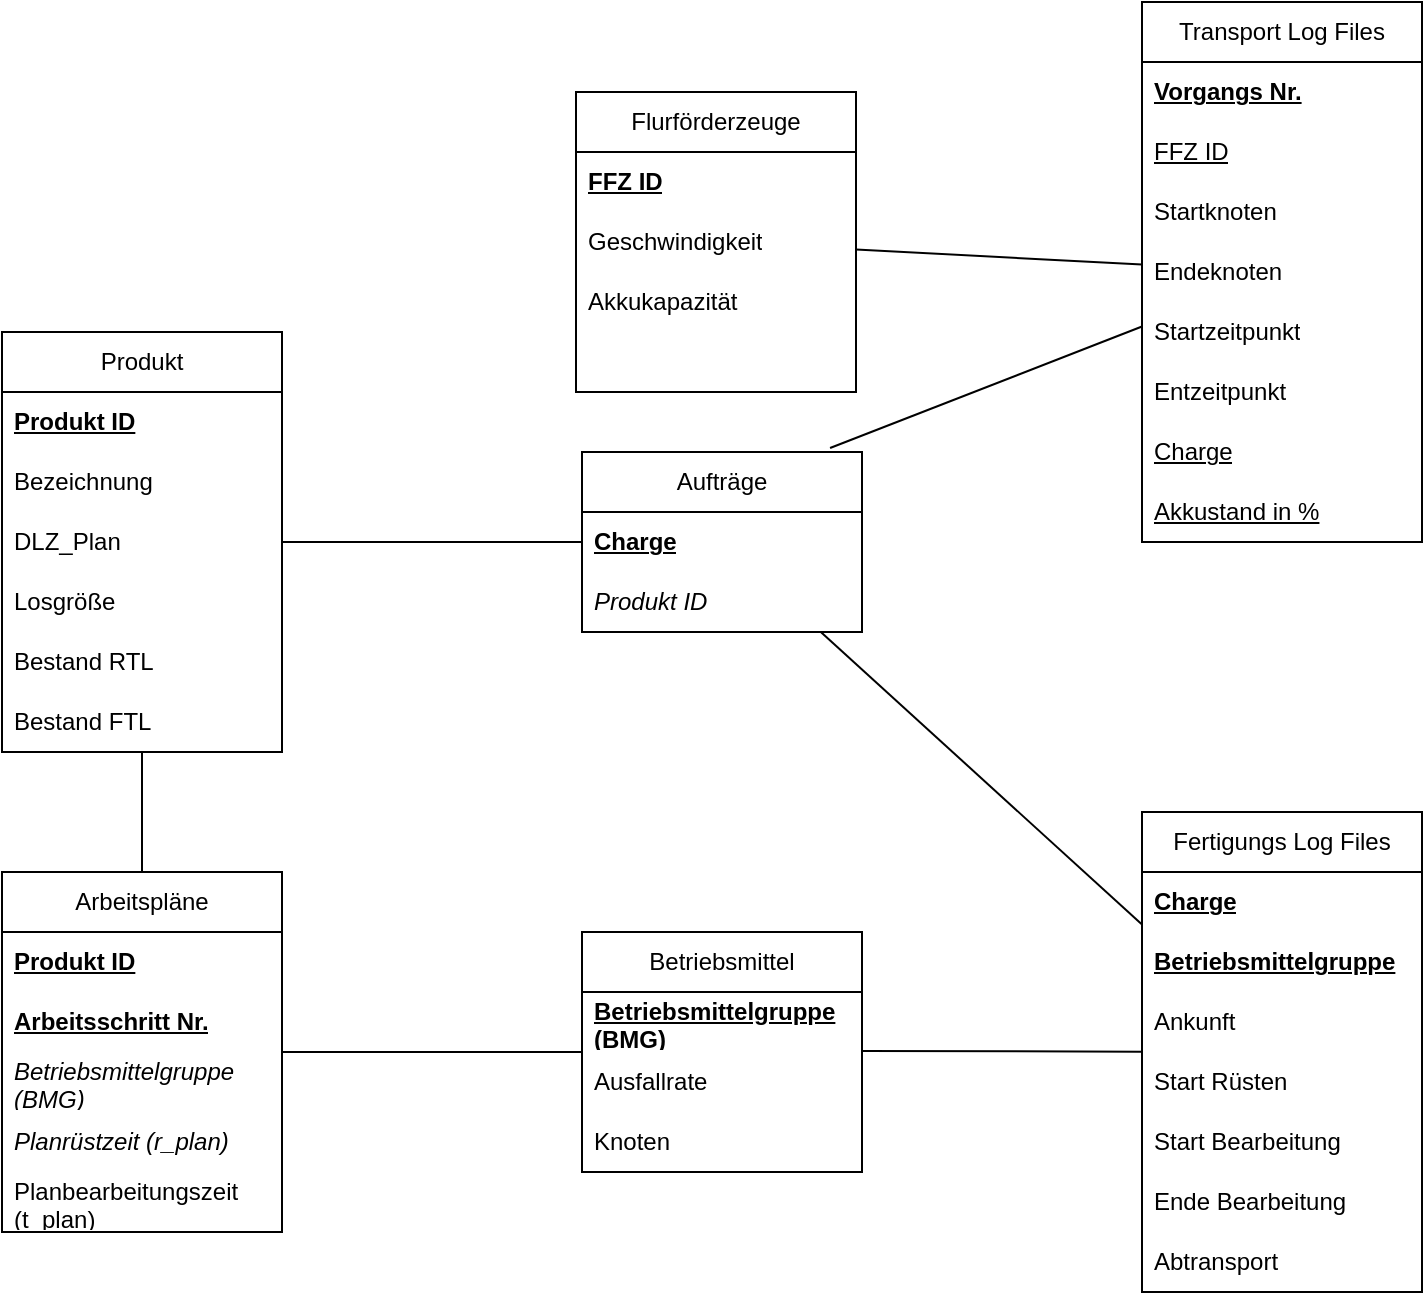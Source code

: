 <mxfile version="24.8.3">
  <diagram name="Seite-1" id="6DkCMBoKulJQqF7nfPsw">
    <mxGraphModel dx="1434" dy="1907" grid="1" gridSize="10" guides="1" tooltips="1" connect="1" arrows="1" fold="1" page="1" pageScale="1" pageWidth="1654" pageHeight="1169" math="0" shadow="0">
      <root>
        <mxCell id="0" />
        <mxCell id="1" parent="0" />
        <mxCell id="RX-VrrgRh-HQoSw7n-uY-1" value="Produkt" style="swimlane;fontStyle=0;childLayout=stackLayout;horizontal=1;startSize=30;horizontalStack=0;resizeParent=1;resizeParentMax=0;resizeLast=0;collapsible=1;marginBottom=0;whiteSpace=wrap;html=1;" parent="1" vertex="1">
          <mxGeometry x="470" y="160" width="140" height="210" as="geometry" />
        </mxCell>
        <mxCell id="RX-VrrgRh-HQoSw7n-uY-2" value="&lt;u&gt;&lt;b&gt;Produkt ID&lt;/b&gt;&lt;/u&gt;" style="text;strokeColor=none;fillColor=none;align=left;verticalAlign=middle;spacingLeft=4;spacingRight=4;overflow=hidden;points=[[0,0.5],[1,0.5]];portConstraint=eastwest;rotatable=0;whiteSpace=wrap;html=1;" parent="RX-VrrgRh-HQoSw7n-uY-1" vertex="1">
          <mxGeometry y="30" width="140" height="30" as="geometry" />
        </mxCell>
        <mxCell id="RX-VrrgRh-HQoSw7n-uY-3" value="Bezeichnung" style="text;strokeColor=none;fillColor=none;align=left;verticalAlign=middle;spacingLeft=4;spacingRight=4;overflow=hidden;points=[[0,0.5],[1,0.5]];portConstraint=eastwest;rotatable=0;whiteSpace=wrap;html=1;" parent="RX-VrrgRh-HQoSw7n-uY-1" vertex="1">
          <mxGeometry y="60" width="140" height="30" as="geometry" />
        </mxCell>
        <mxCell id="RX-VrrgRh-HQoSw7n-uY-4" value="DLZ_Plan" style="text;strokeColor=none;fillColor=none;align=left;verticalAlign=middle;spacingLeft=4;spacingRight=4;overflow=hidden;points=[[0,0.5],[1,0.5]];portConstraint=eastwest;rotatable=0;whiteSpace=wrap;html=1;" parent="RX-VrrgRh-HQoSw7n-uY-1" vertex="1">
          <mxGeometry y="90" width="140" height="30" as="geometry" />
        </mxCell>
        <mxCell id="RX-VrrgRh-HQoSw7n-uY-12" value="Losgröße&lt;span style=&quot;white-space: pre;&quot;&gt;&#x9;&lt;/span&gt;" style="text;strokeColor=none;fillColor=none;align=left;verticalAlign=middle;spacingLeft=4;spacingRight=4;overflow=hidden;points=[[0,0.5],[1,0.5]];portConstraint=eastwest;rotatable=0;whiteSpace=wrap;html=1;" parent="RX-VrrgRh-HQoSw7n-uY-1" vertex="1">
          <mxGeometry y="120" width="140" height="30" as="geometry" />
        </mxCell>
        <mxCell id="RX-VrrgRh-HQoSw7n-uY-11" value="Bestand RTL" style="text;strokeColor=none;fillColor=none;align=left;verticalAlign=middle;spacingLeft=4;spacingRight=4;overflow=hidden;points=[[0,0.5],[1,0.5]];portConstraint=eastwest;rotatable=0;whiteSpace=wrap;html=1;" parent="RX-VrrgRh-HQoSw7n-uY-1" vertex="1">
          <mxGeometry y="150" width="140" height="30" as="geometry" />
        </mxCell>
        <mxCell id="RX-VrrgRh-HQoSw7n-uY-10" value="Bestand FTL" style="text;strokeColor=none;fillColor=none;align=left;verticalAlign=middle;spacingLeft=4;spacingRight=4;overflow=hidden;points=[[0,0.5],[1,0.5]];portConstraint=eastwest;rotatable=0;whiteSpace=wrap;html=1;" parent="RX-VrrgRh-HQoSw7n-uY-1" vertex="1">
          <mxGeometry y="180" width="140" height="30" as="geometry" />
        </mxCell>
        <mxCell id="RX-VrrgRh-HQoSw7n-uY-13" value="Aufträge" style="swimlane;fontStyle=0;childLayout=stackLayout;horizontal=1;startSize=30;horizontalStack=0;resizeParent=1;resizeParentMax=0;resizeLast=0;collapsible=1;marginBottom=0;whiteSpace=wrap;html=1;" parent="1" vertex="1">
          <mxGeometry x="760" y="220" width="140" height="90" as="geometry" />
        </mxCell>
        <mxCell id="RX-VrrgRh-HQoSw7n-uY-14" value="&lt;u&gt;&lt;b&gt;Charge&lt;/b&gt;&lt;/u&gt;" style="text;strokeColor=none;fillColor=none;align=left;verticalAlign=middle;spacingLeft=4;spacingRight=4;overflow=hidden;points=[[0,0.5],[1,0.5]];portConstraint=eastwest;rotatable=0;whiteSpace=wrap;html=1;" parent="RX-VrrgRh-HQoSw7n-uY-13" vertex="1">
          <mxGeometry y="30" width="140" height="30" as="geometry" />
        </mxCell>
        <mxCell id="RX-VrrgRh-HQoSw7n-uY-15" value="&lt;i&gt;Produkt ID&lt;/i&gt;" style="text;strokeColor=none;fillColor=none;align=left;verticalAlign=middle;spacingLeft=4;spacingRight=4;overflow=hidden;points=[[0,0.5],[1,0.5]];portConstraint=eastwest;rotatable=0;whiteSpace=wrap;html=1;" parent="RX-VrrgRh-HQoSw7n-uY-13" vertex="1">
          <mxGeometry y="60" width="140" height="30" as="geometry" />
        </mxCell>
        <mxCell id="RX-VrrgRh-HQoSw7n-uY-21" value="" style="endArrow=none;html=1;rounded=0;" parent="1" source="RX-VrrgRh-HQoSw7n-uY-1" target="RX-VrrgRh-HQoSw7n-uY-13" edge="1">
          <mxGeometry width="50" height="50" relative="1" as="geometry">
            <mxPoint x="1000" y="480" as="sourcePoint" />
            <mxPoint x="1050" y="430" as="targetPoint" />
          </mxGeometry>
        </mxCell>
        <mxCell id="RX-VrrgRh-HQoSw7n-uY-22" value="Arbeitspläne" style="swimlane;fontStyle=0;childLayout=stackLayout;horizontal=1;startSize=30;horizontalStack=0;resizeParent=1;resizeParentMax=0;resizeLast=0;collapsible=1;marginBottom=0;whiteSpace=wrap;html=1;" parent="1" vertex="1">
          <mxGeometry x="470" y="430" width="140" height="180" as="geometry" />
        </mxCell>
        <mxCell id="RX-VrrgRh-HQoSw7n-uY-23" value="&lt;u&gt;&lt;b&gt;Produkt ID&lt;/b&gt;&lt;/u&gt;" style="text;strokeColor=none;fillColor=none;align=left;verticalAlign=middle;spacingLeft=4;spacingRight=4;overflow=hidden;points=[[0,0.5],[1,0.5]];portConstraint=eastwest;rotatable=0;whiteSpace=wrap;html=1;" parent="RX-VrrgRh-HQoSw7n-uY-22" vertex="1">
          <mxGeometry y="30" width="140" height="30" as="geometry" />
        </mxCell>
        <mxCell id="RX-VrrgRh-HQoSw7n-uY-24" value="&lt;b&gt;&lt;u&gt;Arbeitsschritt Nr.&lt;/u&gt;&lt;/b&gt;" style="text;strokeColor=none;fillColor=none;align=left;verticalAlign=middle;spacingLeft=4;spacingRight=4;overflow=hidden;points=[[0,0.5],[1,0.5]];portConstraint=eastwest;rotatable=0;whiteSpace=wrap;html=1;" parent="RX-VrrgRh-HQoSw7n-uY-22" vertex="1">
          <mxGeometry y="60" width="140" height="30" as="geometry" />
        </mxCell>
        <mxCell id="RX-VrrgRh-HQoSw7n-uY-25" value="Betriebsmittelgruppe (BMG)" style="text;strokeColor=none;fillColor=none;align=left;verticalAlign=middle;spacingLeft=4;spacingRight=4;overflow=hidden;points=[[0,0.5],[1,0.5]];portConstraint=eastwest;rotatable=0;whiteSpace=wrap;html=1;fontStyle=2" parent="RX-VrrgRh-HQoSw7n-uY-22" vertex="1">
          <mxGeometry y="90" width="140" height="30" as="geometry" />
        </mxCell>
        <mxCell id="46T-bdzgmEJZz-RJDHE_-1" value="Planrüstzeit (r_plan)" style="text;strokeColor=none;fillColor=none;align=left;verticalAlign=middle;spacingLeft=4;spacingRight=4;overflow=hidden;points=[[0,0.5],[1,0.5]];portConstraint=eastwest;rotatable=0;whiteSpace=wrap;html=1;fontStyle=2" vertex="1" parent="RX-VrrgRh-HQoSw7n-uY-22">
          <mxGeometry y="120" width="140" height="30" as="geometry" />
        </mxCell>
        <mxCell id="RX-VrrgRh-HQoSw7n-uY-26" value="Planbearbeitungszeit (t_plan)" style="text;strokeColor=none;fillColor=none;align=left;verticalAlign=middle;spacingLeft=4;spacingRight=4;overflow=hidden;points=[[0,0.5],[1,0.5]];portConstraint=eastwest;rotatable=0;whiteSpace=wrap;html=1;" parent="RX-VrrgRh-HQoSw7n-uY-22" vertex="1">
          <mxGeometry y="150" width="140" height="30" as="geometry" />
        </mxCell>
        <mxCell id="RX-VrrgRh-HQoSw7n-uY-29" value="" style="endArrow=none;html=1;rounded=0;entryX=0.5;entryY=0;entryDx=0;entryDy=0;" parent="1" source="RX-VrrgRh-HQoSw7n-uY-1" target="RX-VrrgRh-HQoSw7n-uY-22" edge="1">
          <mxGeometry width="50" height="50" relative="1" as="geometry">
            <mxPoint x="620" y="275" as="sourcePoint" />
            <mxPoint x="770" y="275" as="targetPoint" />
          </mxGeometry>
        </mxCell>
        <mxCell id="RX-VrrgRh-HQoSw7n-uY-30" value="Betriebsmittel" style="swimlane;fontStyle=0;childLayout=stackLayout;horizontal=1;startSize=30;horizontalStack=0;resizeParent=1;resizeParentMax=0;resizeLast=0;collapsible=1;marginBottom=0;whiteSpace=wrap;html=1;" parent="1" vertex="1">
          <mxGeometry x="760" y="460" width="140" height="120" as="geometry" />
        </mxCell>
        <mxCell id="RX-VrrgRh-HQoSw7n-uY-31" value="&lt;u&gt;&lt;b&gt;Betriebsmittelgruppe (BMG)&lt;/b&gt;&lt;/u&gt;" style="text;strokeColor=none;fillColor=none;align=left;verticalAlign=middle;spacingLeft=4;spacingRight=4;overflow=hidden;points=[[0,0.5],[1,0.5]];portConstraint=eastwest;rotatable=0;whiteSpace=wrap;html=1;" parent="RX-VrrgRh-HQoSw7n-uY-30" vertex="1">
          <mxGeometry y="30" width="140" height="30" as="geometry" />
        </mxCell>
        <mxCell id="RX-VrrgRh-HQoSw7n-uY-32" value="Ausfallrate" style="text;strokeColor=none;fillColor=none;align=left;verticalAlign=middle;spacingLeft=4;spacingRight=4;overflow=hidden;points=[[0,0.5],[1,0.5]];portConstraint=eastwest;rotatable=0;whiteSpace=wrap;html=1;" parent="RX-VrrgRh-HQoSw7n-uY-30" vertex="1">
          <mxGeometry y="60" width="140" height="30" as="geometry" />
        </mxCell>
        <mxCell id="RX-VrrgRh-HQoSw7n-uY-33" value="Knoten" style="text;strokeColor=none;fillColor=none;align=left;verticalAlign=middle;spacingLeft=4;spacingRight=4;overflow=hidden;points=[[0,0.5],[1,0.5]];portConstraint=eastwest;rotatable=0;whiteSpace=wrap;html=1;fontStyle=0" parent="RX-VrrgRh-HQoSw7n-uY-30" vertex="1">
          <mxGeometry y="90" width="140" height="30" as="geometry" />
        </mxCell>
        <mxCell id="RX-VrrgRh-HQoSw7n-uY-35" value="" style="endArrow=none;html=1;rounded=0;" parent="1" source="RX-VrrgRh-HQoSw7n-uY-22" target="RX-VrrgRh-HQoSw7n-uY-30" edge="1">
          <mxGeometry width="50" height="50" relative="1" as="geometry">
            <mxPoint x="1000" y="480" as="sourcePoint" />
            <mxPoint x="1050" y="430" as="targetPoint" />
          </mxGeometry>
        </mxCell>
        <mxCell id="RX-VrrgRh-HQoSw7n-uY-36" value="Flurförderzeuge" style="swimlane;fontStyle=0;childLayout=stackLayout;horizontal=1;startSize=30;horizontalStack=0;resizeParent=1;resizeParentMax=0;resizeLast=0;collapsible=1;marginBottom=0;whiteSpace=wrap;html=1;" parent="1" vertex="1">
          <mxGeometry x="757" y="40" width="140" height="150" as="geometry" />
        </mxCell>
        <mxCell id="RX-VrrgRh-HQoSw7n-uY-37" value="&lt;u&gt;&lt;b&gt;FFZ ID&lt;/b&gt;&lt;/u&gt;" style="text;strokeColor=none;fillColor=none;align=left;verticalAlign=middle;spacingLeft=4;spacingRight=4;overflow=hidden;points=[[0,0.5],[1,0.5]];portConstraint=eastwest;rotatable=0;whiteSpace=wrap;html=1;" parent="RX-VrrgRh-HQoSw7n-uY-36" vertex="1">
          <mxGeometry y="30" width="140" height="30" as="geometry" />
        </mxCell>
        <mxCell id="RX-VrrgRh-HQoSw7n-uY-38" value="Geschwindigkeit" style="text;strokeColor=none;fillColor=none;align=left;verticalAlign=middle;spacingLeft=4;spacingRight=4;overflow=hidden;points=[[0,0.5],[1,0.5]];portConstraint=eastwest;rotatable=0;whiteSpace=wrap;html=1;" parent="RX-VrrgRh-HQoSw7n-uY-36" vertex="1">
          <mxGeometry y="60" width="140" height="30" as="geometry" />
        </mxCell>
        <mxCell id="RX-VrrgRh-HQoSw7n-uY-39" value="Akkukapazität" style="text;strokeColor=none;fillColor=none;align=left;verticalAlign=middle;spacingLeft=4;spacingRight=4;overflow=hidden;points=[[0,0.5],[1,0.5]];portConstraint=eastwest;rotatable=0;whiteSpace=wrap;html=1;" parent="RX-VrrgRh-HQoSw7n-uY-36" vertex="1">
          <mxGeometry y="90" width="140" height="30" as="geometry" />
        </mxCell>
        <mxCell id="46T-bdzgmEJZz-RJDHE_-4" style="text;strokeColor=none;fillColor=none;align=left;verticalAlign=middle;spacingLeft=4;spacingRight=4;overflow=hidden;points=[[0,0.5],[1,0.5]];portConstraint=eastwest;rotatable=0;whiteSpace=wrap;html=1;" vertex="1" parent="RX-VrrgRh-HQoSw7n-uY-36">
          <mxGeometry y="120" width="140" height="30" as="geometry" />
        </mxCell>
        <mxCell id="RX-VrrgRh-HQoSw7n-uY-43" value="Transport Log Files" style="swimlane;fontStyle=0;childLayout=stackLayout;horizontal=1;startSize=30;horizontalStack=0;resizeParent=1;resizeParentMax=0;resizeLast=0;collapsible=1;marginBottom=0;whiteSpace=wrap;html=1;" parent="1" vertex="1">
          <mxGeometry x="1040" y="-5" width="140" height="270" as="geometry" />
        </mxCell>
        <mxCell id="RX-VrrgRh-HQoSw7n-uY-44" value="&lt;u&gt;&lt;b&gt;Vorgangs Nr.&lt;/b&gt;&lt;/u&gt;" style="text;strokeColor=none;fillColor=none;align=left;verticalAlign=middle;spacingLeft=4;spacingRight=4;overflow=hidden;points=[[0,0.5],[1,0.5]];portConstraint=eastwest;rotatable=0;whiteSpace=wrap;html=1;" parent="RX-VrrgRh-HQoSw7n-uY-43" vertex="1">
          <mxGeometry y="30" width="140" height="30" as="geometry" />
        </mxCell>
        <mxCell id="RX-VrrgRh-HQoSw7n-uY-45" value="FFZ ID" style="text;strokeColor=none;fillColor=none;align=left;verticalAlign=middle;spacingLeft=4;spacingRight=4;overflow=hidden;points=[[0,0.5],[1,0.5]];portConstraint=eastwest;rotatable=0;whiteSpace=wrap;html=1;fontStyle=4" parent="RX-VrrgRh-HQoSw7n-uY-43" vertex="1">
          <mxGeometry y="60" width="140" height="30" as="geometry" />
        </mxCell>
        <mxCell id="RX-VrrgRh-HQoSw7n-uY-46" value="Startknoten" style="text;strokeColor=none;fillColor=none;align=left;verticalAlign=middle;spacingLeft=4;spacingRight=4;overflow=hidden;points=[[0,0.5],[1,0.5]];portConstraint=eastwest;rotatable=0;whiteSpace=wrap;html=1;" parent="RX-VrrgRh-HQoSw7n-uY-43" vertex="1">
          <mxGeometry y="90" width="140" height="30" as="geometry" />
        </mxCell>
        <mxCell id="RX-VrrgRh-HQoSw7n-uY-47" value="Endeknoten" style="text;strokeColor=none;fillColor=none;align=left;verticalAlign=middle;spacingLeft=4;spacingRight=4;overflow=hidden;points=[[0,0.5],[1,0.5]];portConstraint=eastwest;rotatable=0;whiteSpace=wrap;html=1;" parent="RX-VrrgRh-HQoSw7n-uY-43" vertex="1">
          <mxGeometry y="120" width="140" height="30" as="geometry" />
        </mxCell>
        <mxCell id="RX-VrrgRh-HQoSw7n-uY-48" value="Startzeitpunkt" style="text;strokeColor=none;fillColor=none;align=left;verticalAlign=middle;spacingLeft=4;spacingRight=4;overflow=hidden;points=[[0,0.5],[1,0.5]];portConstraint=eastwest;rotatable=0;whiteSpace=wrap;html=1;" parent="RX-VrrgRh-HQoSw7n-uY-43" vertex="1">
          <mxGeometry y="150" width="140" height="30" as="geometry" />
        </mxCell>
        <mxCell id="RX-VrrgRh-HQoSw7n-uY-49" value="Entzeitpunkt" style="text;strokeColor=none;fillColor=none;align=left;verticalAlign=middle;spacingLeft=4;spacingRight=4;overflow=hidden;points=[[0,0.5],[1,0.5]];portConstraint=eastwest;rotatable=0;whiteSpace=wrap;html=1;" parent="RX-VrrgRh-HQoSw7n-uY-43" vertex="1">
          <mxGeometry y="180" width="140" height="30" as="geometry" />
        </mxCell>
        <mxCell id="46T-bdzgmEJZz-RJDHE_-3" value="Charge" style="text;strokeColor=none;fillColor=none;align=left;verticalAlign=middle;spacingLeft=4;spacingRight=4;overflow=hidden;points=[[0,0.5],[1,0.5]];portConstraint=eastwest;rotatable=0;whiteSpace=wrap;html=1;fontStyle=4" vertex="1" parent="RX-VrrgRh-HQoSw7n-uY-43">
          <mxGeometry y="210" width="140" height="30" as="geometry" />
        </mxCell>
        <mxCell id="46T-bdzgmEJZz-RJDHE_-5" value="Akkustand in %" style="text;strokeColor=none;fillColor=none;align=left;verticalAlign=middle;spacingLeft=4;spacingRight=4;overflow=hidden;points=[[0,0.5],[1,0.5]];portConstraint=eastwest;rotatable=0;whiteSpace=wrap;html=1;fontStyle=4" vertex="1" parent="RX-VrrgRh-HQoSw7n-uY-43">
          <mxGeometry y="240" width="140" height="30" as="geometry" />
        </mxCell>
        <mxCell id="RX-VrrgRh-HQoSw7n-uY-50" value="Fertigungs Log Files" style="swimlane;fontStyle=0;childLayout=stackLayout;horizontal=1;startSize=30;horizontalStack=0;resizeParent=1;resizeParentMax=0;resizeLast=0;collapsible=1;marginBottom=0;whiteSpace=wrap;html=1;" parent="1" vertex="1">
          <mxGeometry x="1040" y="400" width="140" height="240" as="geometry" />
        </mxCell>
        <mxCell id="RX-VrrgRh-HQoSw7n-uY-51" value="&lt;u&gt;&lt;b&gt;Charge&lt;/b&gt;&lt;/u&gt;" style="text;strokeColor=none;fillColor=none;align=left;verticalAlign=middle;spacingLeft=4;spacingRight=4;overflow=hidden;points=[[0,0.5],[1,0.5]];portConstraint=eastwest;rotatable=0;whiteSpace=wrap;html=1;" parent="RX-VrrgRh-HQoSw7n-uY-50" vertex="1">
          <mxGeometry y="30" width="140" height="30" as="geometry" />
        </mxCell>
        <mxCell id="RX-VrrgRh-HQoSw7n-uY-52" value="&lt;b&gt;&lt;u&gt;Betriebsmittelgruppe&lt;/u&gt;&lt;/b&gt;" style="text;strokeColor=none;fillColor=none;align=left;verticalAlign=middle;spacingLeft=4;spacingRight=4;overflow=hidden;points=[[0,0.5],[1,0.5]];portConstraint=eastwest;rotatable=0;whiteSpace=wrap;html=1;" parent="RX-VrrgRh-HQoSw7n-uY-50" vertex="1">
          <mxGeometry y="60" width="140" height="30" as="geometry" />
        </mxCell>
        <mxCell id="RX-VrrgRh-HQoSw7n-uY-53" value="Ankunft" style="text;strokeColor=none;fillColor=none;align=left;verticalAlign=middle;spacingLeft=4;spacingRight=4;overflow=hidden;points=[[0,0.5],[1,0.5]];portConstraint=eastwest;rotatable=0;whiteSpace=wrap;html=1;" parent="RX-VrrgRh-HQoSw7n-uY-50" vertex="1">
          <mxGeometry y="90" width="140" height="30" as="geometry" />
        </mxCell>
        <mxCell id="46T-bdzgmEJZz-RJDHE_-2" value="Start Rüsten" style="text;strokeColor=none;fillColor=none;align=left;verticalAlign=middle;spacingLeft=4;spacingRight=4;overflow=hidden;points=[[0,0.5],[1,0.5]];portConstraint=eastwest;rotatable=0;whiteSpace=wrap;html=1;" vertex="1" parent="RX-VrrgRh-HQoSw7n-uY-50">
          <mxGeometry y="120" width="140" height="30" as="geometry" />
        </mxCell>
        <mxCell id="RX-VrrgRh-HQoSw7n-uY-54" value="Start Bearbeitung" style="text;strokeColor=none;fillColor=none;align=left;verticalAlign=middle;spacingLeft=4;spacingRight=4;overflow=hidden;points=[[0,0.5],[1,0.5]];portConstraint=eastwest;rotatable=0;whiteSpace=wrap;html=1;" parent="RX-VrrgRh-HQoSw7n-uY-50" vertex="1">
          <mxGeometry y="150" width="140" height="30" as="geometry" />
        </mxCell>
        <mxCell id="RX-VrrgRh-HQoSw7n-uY-55" value="Ende Bearbeitung" style="text;strokeColor=none;fillColor=none;align=left;verticalAlign=middle;spacingLeft=4;spacingRight=4;overflow=hidden;points=[[0,0.5],[1,0.5]];portConstraint=eastwest;rotatable=0;whiteSpace=wrap;html=1;" parent="RX-VrrgRh-HQoSw7n-uY-50" vertex="1">
          <mxGeometry y="180" width="140" height="30" as="geometry" />
        </mxCell>
        <mxCell id="RX-VrrgRh-HQoSw7n-uY-56" value="Abtransport" style="text;strokeColor=none;fillColor=none;align=left;verticalAlign=middle;spacingLeft=4;spacingRight=4;overflow=hidden;points=[[0,0.5],[1,0.5]];portConstraint=eastwest;rotatable=0;whiteSpace=wrap;html=1;" parent="RX-VrrgRh-HQoSw7n-uY-50" vertex="1">
          <mxGeometry y="210" width="140" height="30" as="geometry" />
        </mxCell>
        <mxCell id="RX-VrrgRh-HQoSw7n-uY-57" value="" style="endArrow=none;html=1;rounded=0;entryX=0.886;entryY=-0.022;entryDx=0;entryDy=0;entryPerimeter=0;" parent="1" source="RX-VrrgRh-HQoSw7n-uY-43" target="RX-VrrgRh-HQoSw7n-uY-13" edge="1">
          <mxGeometry width="50" height="50" relative="1" as="geometry">
            <mxPoint x="620" y="275" as="sourcePoint" />
            <mxPoint x="770" y="275" as="targetPoint" />
          </mxGeometry>
        </mxCell>
        <mxCell id="RX-VrrgRh-HQoSw7n-uY-58" value="" style="endArrow=none;html=1;rounded=0;" parent="1" source="RX-VrrgRh-HQoSw7n-uY-43" target="RX-VrrgRh-HQoSw7n-uY-36" edge="1">
          <mxGeometry width="50" height="50" relative="1" as="geometry">
            <mxPoint x="630" y="285" as="sourcePoint" />
            <mxPoint x="780" y="285" as="targetPoint" />
          </mxGeometry>
        </mxCell>
        <mxCell id="RX-VrrgRh-HQoSw7n-uY-59" value="" style="endArrow=none;html=1;rounded=0;" parent="1" source="RX-VrrgRh-HQoSw7n-uY-13" target="RX-VrrgRh-HQoSw7n-uY-50" edge="1">
          <mxGeometry width="50" height="50" relative="1" as="geometry">
            <mxPoint x="780" y="380" as="sourcePoint" />
            <mxPoint x="930" y="380" as="targetPoint" />
          </mxGeometry>
        </mxCell>
        <mxCell id="RX-VrrgRh-HQoSw7n-uY-60" value="" style="endArrow=none;html=1;rounded=0;" parent="1" target="RX-VrrgRh-HQoSw7n-uY-50" edge="1">
          <mxGeometry width="50" height="50" relative="1" as="geometry">
            <mxPoint x="900" y="519.5" as="sourcePoint" />
            <mxPoint x="1050" y="519.5" as="targetPoint" />
          </mxGeometry>
        </mxCell>
      </root>
    </mxGraphModel>
  </diagram>
</mxfile>
